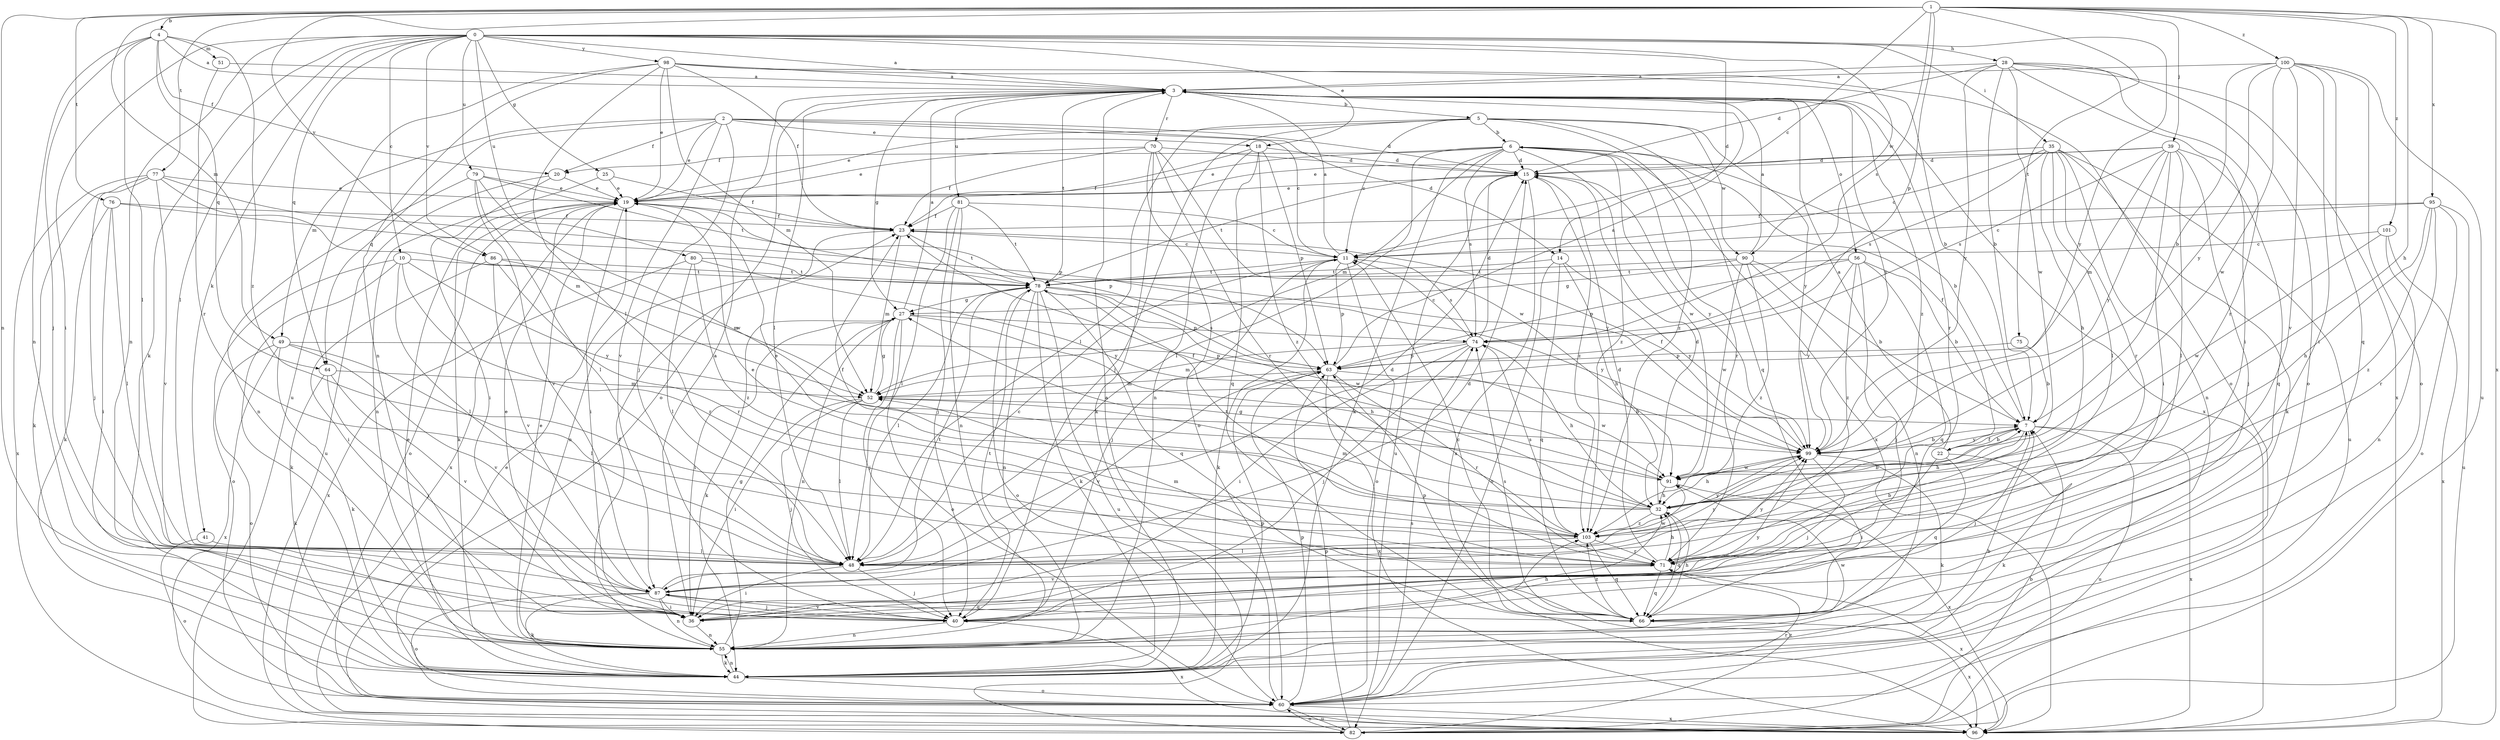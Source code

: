 strict digraph  {
0;
1;
2;
3;
4;
5;
6;
7;
10;
11;
14;
15;
18;
19;
20;
22;
23;
25;
27;
28;
32;
35;
36;
39;
40;
41;
44;
48;
49;
51;
52;
55;
56;
60;
63;
64;
66;
70;
71;
74;
75;
76;
77;
78;
79;
80;
81;
82;
86;
87;
90;
91;
95;
96;
98;
99;
100;
101;
103;
0 -> 3  [label=a];
0 -> 10  [label=c];
0 -> 14  [label=d];
0 -> 18  [label=e];
0 -> 25  [label=g];
0 -> 28  [label=h];
0 -> 35  [label=i];
0 -> 36  [label=i];
0 -> 41  [label=k];
0 -> 44  [label=k];
0 -> 48  [label=l];
0 -> 55  [label=n];
0 -> 64  [label=q];
0 -> 79  [label=u];
0 -> 80  [label=u];
0 -> 86  [label=v];
0 -> 90  [label=w];
0 -> 98  [label=y];
0 -> 99  [label=y];
1 -> 4  [label=b];
1 -> 11  [label=c];
1 -> 32  [label=h];
1 -> 39  [label=j];
1 -> 49  [label=m];
1 -> 55  [label=n];
1 -> 63  [label=p];
1 -> 74  [label=s];
1 -> 75  [label=t];
1 -> 76  [label=t];
1 -> 77  [label=t];
1 -> 86  [label=v];
1 -> 95  [label=x];
1 -> 96  [label=x];
1 -> 100  [label=z];
1 -> 101  [label=z];
2 -> 11  [label=c];
2 -> 14  [label=d];
2 -> 15  [label=d];
2 -> 18  [label=e];
2 -> 19  [label=e];
2 -> 20  [label=f];
2 -> 40  [label=j];
2 -> 49  [label=m];
2 -> 64  [label=q];
2 -> 87  [label=v];
3 -> 5  [label=b];
3 -> 27  [label=g];
3 -> 48  [label=l];
3 -> 56  [label=o];
3 -> 60  [label=o];
3 -> 70  [label=r];
3 -> 71  [label=r];
3 -> 78  [label=t];
3 -> 81  [label=u];
3 -> 96  [label=x];
3 -> 99  [label=y];
3 -> 103  [label=z];
4 -> 3  [label=a];
4 -> 20  [label=f];
4 -> 40  [label=j];
4 -> 48  [label=l];
4 -> 51  [label=m];
4 -> 55  [label=n];
4 -> 64  [label=q];
4 -> 103  [label=z];
5 -> 6  [label=b];
5 -> 11  [label=c];
5 -> 19  [label=e];
5 -> 40  [label=j];
5 -> 48  [label=l];
5 -> 66  [label=q];
5 -> 90  [label=w];
5 -> 99  [label=y];
5 -> 103  [label=z];
6 -> 15  [label=d];
6 -> 19  [label=e];
6 -> 20  [label=f];
6 -> 22  [label=f];
6 -> 44  [label=k];
6 -> 48  [label=l];
6 -> 52  [label=m];
6 -> 71  [label=r];
6 -> 74  [label=s];
6 -> 91  [label=w];
6 -> 96  [label=x];
6 -> 103  [label=z];
7 -> 6  [label=b];
7 -> 22  [label=f];
7 -> 32  [label=h];
7 -> 40  [label=j];
7 -> 82  [label=u];
7 -> 96  [label=x];
7 -> 99  [label=y];
10 -> 44  [label=k];
10 -> 48  [label=l];
10 -> 60  [label=o];
10 -> 71  [label=r];
10 -> 78  [label=t];
10 -> 99  [label=y];
11 -> 3  [label=a];
11 -> 40  [label=j];
11 -> 44  [label=k];
11 -> 60  [label=o];
11 -> 63  [label=p];
11 -> 74  [label=s];
11 -> 78  [label=t];
14 -> 32  [label=h];
14 -> 60  [label=o];
14 -> 66  [label=q];
14 -> 78  [label=t];
14 -> 99  [label=y];
15 -> 19  [label=e];
15 -> 78  [label=t];
15 -> 82  [label=u];
15 -> 96  [label=x];
15 -> 99  [label=y];
15 -> 103  [label=z];
18 -> 15  [label=d];
18 -> 23  [label=f];
18 -> 55  [label=n];
18 -> 63  [label=p];
18 -> 66  [label=q];
18 -> 103  [label=z];
19 -> 23  [label=f];
19 -> 36  [label=i];
19 -> 44  [label=k];
19 -> 60  [label=o];
19 -> 96  [label=x];
19 -> 99  [label=y];
20 -> 19  [label=e];
20 -> 36  [label=i];
20 -> 82  [label=u];
22 -> 3  [label=a];
22 -> 7  [label=b];
22 -> 36  [label=i];
22 -> 44  [label=k];
22 -> 66  [label=q];
23 -> 11  [label=c];
23 -> 52  [label=m];
23 -> 55  [label=n];
23 -> 78  [label=t];
25 -> 19  [label=e];
25 -> 23  [label=f];
25 -> 55  [label=n];
27 -> 3  [label=a];
27 -> 32  [label=h];
27 -> 36  [label=i];
27 -> 40  [label=j];
27 -> 44  [label=k];
27 -> 55  [label=n];
27 -> 60  [label=o];
27 -> 74  [label=s];
28 -> 3  [label=a];
28 -> 7  [label=b];
28 -> 15  [label=d];
28 -> 36  [label=i];
28 -> 60  [label=o];
28 -> 71  [label=r];
28 -> 91  [label=w];
28 -> 96  [label=x];
28 -> 99  [label=y];
32 -> 7  [label=b];
32 -> 15  [label=d];
32 -> 19  [label=e];
32 -> 23  [label=f];
32 -> 27  [label=g];
32 -> 52  [label=m];
32 -> 66  [label=q];
32 -> 103  [label=z];
35 -> 11  [label=c];
35 -> 15  [label=d];
35 -> 32  [label=h];
35 -> 44  [label=k];
35 -> 48  [label=l];
35 -> 55  [label=n];
35 -> 71  [label=r];
35 -> 74  [label=s];
35 -> 82  [label=u];
36 -> 3  [label=a];
36 -> 19  [label=e];
36 -> 55  [label=n];
36 -> 99  [label=y];
39 -> 15  [label=d];
39 -> 19  [label=e];
39 -> 36  [label=i];
39 -> 40  [label=j];
39 -> 48  [label=l];
39 -> 52  [label=m];
39 -> 66  [label=q];
39 -> 74  [label=s];
39 -> 99  [label=y];
40 -> 55  [label=n];
40 -> 78  [label=t];
40 -> 87  [label=v];
40 -> 96  [label=x];
41 -> 48  [label=l];
41 -> 60  [label=o];
44 -> 7  [label=b];
44 -> 19  [label=e];
44 -> 55  [label=n];
44 -> 60  [label=o];
44 -> 63  [label=p];
48 -> 11  [label=c];
48 -> 15  [label=d];
48 -> 36  [label=i];
48 -> 40  [label=j];
48 -> 91  [label=w];
48 -> 99  [label=y];
49 -> 44  [label=k];
49 -> 48  [label=l];
49 -> 60  [label=o];
49 -> 63  [label=p];
49 -> 87  [label=v];
49 -> 96  [label=x];
51 -> 3  [label=a];
51 -> 71  [label=r];
52 -> 7  [label=b];
52 -> 27  [label=g];
52 -> 36  [label=i];
52 -> 40  [label=j];
52 -> 48  [label=l];
55 -> 19  [label=e];
55 -> 23  [label=f];
55 -> 27  [label=g];
55 -> 32  [label=h];
55 -> 44  [label=k];
55 -> 91  [label=w];
56 -> 7  [label=b];
56 -> 40  [label=j];
56 -> 63  [label=p];
56 -> 66  [label=q];
56 -> 78  [label=t];
56 -> 99  [label=y];
56 -> 103  [label=z];
60 -> 3  [label=a];
60 -> 63  [label=p];
60 -> 71  [label=r];
60 -> 74  [label=s];
60 -> 82  [label=u];
60 -> 96  [label=x];
63 -> 3  [label=a];
63 -> 52  [label=m];
63 -> 71  [label=r];
63 -> 87  [label=v];
63 -> 91  [label=w];
63 -> 96  [label=x];
64 -> 40  [label=j];
64 -> 44  [label=k];
64 -> 52  [label=m];
64 -> 87  [label=v];
66 -> 11  [label=c];
66 -> 32  [label=h];
66 -> 63  [label=p];
66 -> 74  [label=s];
66 -> 96  [label=x];
66 -> 103  [label=z];
70 -> 15  [label=d];
70 -> 19  [label=e];
70 -> 23  [label=f];
70 -> 44  [label=k];
70 -> 60  [label=o];
70 -> 71  [label=r];
70 -> 91  [label=w];
71 -> 7  [label=b];
71 -> 15  [label=d];
71 -> 32  [label=h];
71 -> 52  [label=m];
71 -> 66  [label=q];
71 -> 87  [label=v];
71 -> 96  [label=x];
71 -> 99  [label=y];
74 -> 11  [label=c];
74 -> 15  [label=d];
74 -> 32  [label=h];
74 -> 36  [label=i];
74 -> 40  [label=j];
74 -> 52  [label=m];
74 -> 63  [label=p];
75 -> 7  [label=b];
75 -> 63  [label=p];
76 -> 23  [label=f];
76 -> 36  [label=i];
76 -> 44  [label=k];
76 -> 48  [label=l];
76 -> 63  [label=p];
77 -> 19  [label=e];
77 -> 40  [label=j];
77 -> 44  [label=k];
77 -> 52  [label=m];
77 -> 63  [label=p];
77 -> 87  [label=v];
77 -> 96  [label=x];
78 -> 27  [label=g];
78 -> 44  [label=k];
78 -> 48  [label=l];
78 -> 55  [label=n];
78 -> 60  [label=o];
78 -> 63  [label=p];
78 -> 66  [label=q];
78 -> 82  [label=u];
78 -> 91  [label=w];
78 -> 99  [label=y];
79 -> 19  [label=e];
79 -> 48  [label=l];
79 -> 55  [label=n];
79 -> 78  [label=t];
79 -> 87  [label=v];
79 -> 91  [label=w];
80 -> 48  [label=l];
80 -> 78  [label=t];
80 -> 96  [label=x];
80 -> 99  [label=y];
80 -> 103  [label=z];
81 -> 11  [label=c];
81 -> 23  [label=f];
81 -> 40  [label=j];
81 -> 48  [label=l];
81 -> 55  [label=n];
81 -> 78  [label=t];
82 -> 7  [label=b];
82 -> 60  [label=o];
82 -> 63  [label=p];
82 -> 103  [label=z];
86 -> 36  [label=i];
86 -> 52  [label=m];
86 -> 71  [label=r];
86 -> 78  [label=t];
86 -> 87  [label=v];
87 -> 15  [label=d];
87 -> 36  [label=i];
87 -> 40  [label=j];
87 -> 44  [label=k];
87 -> 55  [label=n];
87 -> 60  [label=o];
87 -> 66  [label=q];
87 -> 78  [label=t];
90 -> 3  [label=a];
90 -> 7  [label=b];
90 -> 27  [label=g];
90 -> 55  [label=n];
90 -> 78  [label=t];
90 -> 91  [label=w];
90 -> 103  [label=z];
91 -> 23  [label=f];
91 -> 32  [label=h];
91 -> 96  [label=x];
95 -> 11  [label=c];
95 -> 23  [label=f];
95 -> 32  [label=h];
95 -> 60  [label=o];
95 -> 71  [label=r];
95 -> 82  [label=u];
95 -> 103  [label=z];
96 -> 19  [label=e];
98 -> 3  [label=a];
98 -> 7  [label=b];
98 -> 19  [label=e];
98 -> 23  [label=f];
98 -> 48  [label=l];
98 -> 52  [label=m];
98 -> 55  [label=n];
98 -> 60  [label=o];
98 -> 82  [label=u];
99 -> 7  [label=b];
99 -> 23  [label=f];
99 -> 32  [label=h];
99 -> 40  [label=j];
99 -> 44  [label=k];
99 -> 91  [label=w];
100 -> 3  [label=a];
100 -> 7  [label=b];
100 -> 36  [label=i];
100 -> 60  [label=o];
100 -> 66  [label=q];
100 -> 82  [label=u];
100 -> 87  [label=v];
100 -> 91  [label=w];
100 -> 99  [label=y];
101 -> 11  [label=c];
101 -> 55  [label=n];
101 -> 91  [label=w];
101 -> 96  [label=x];
103 -> 19  [label=e];
103 -> 48  [label=l];
103 -> 66  [label=q];
103 -> 71  [label=r];
103 -> 74  [label=s];
103 -> 78  [label=t];
103 -> 99  [label=y];
}
